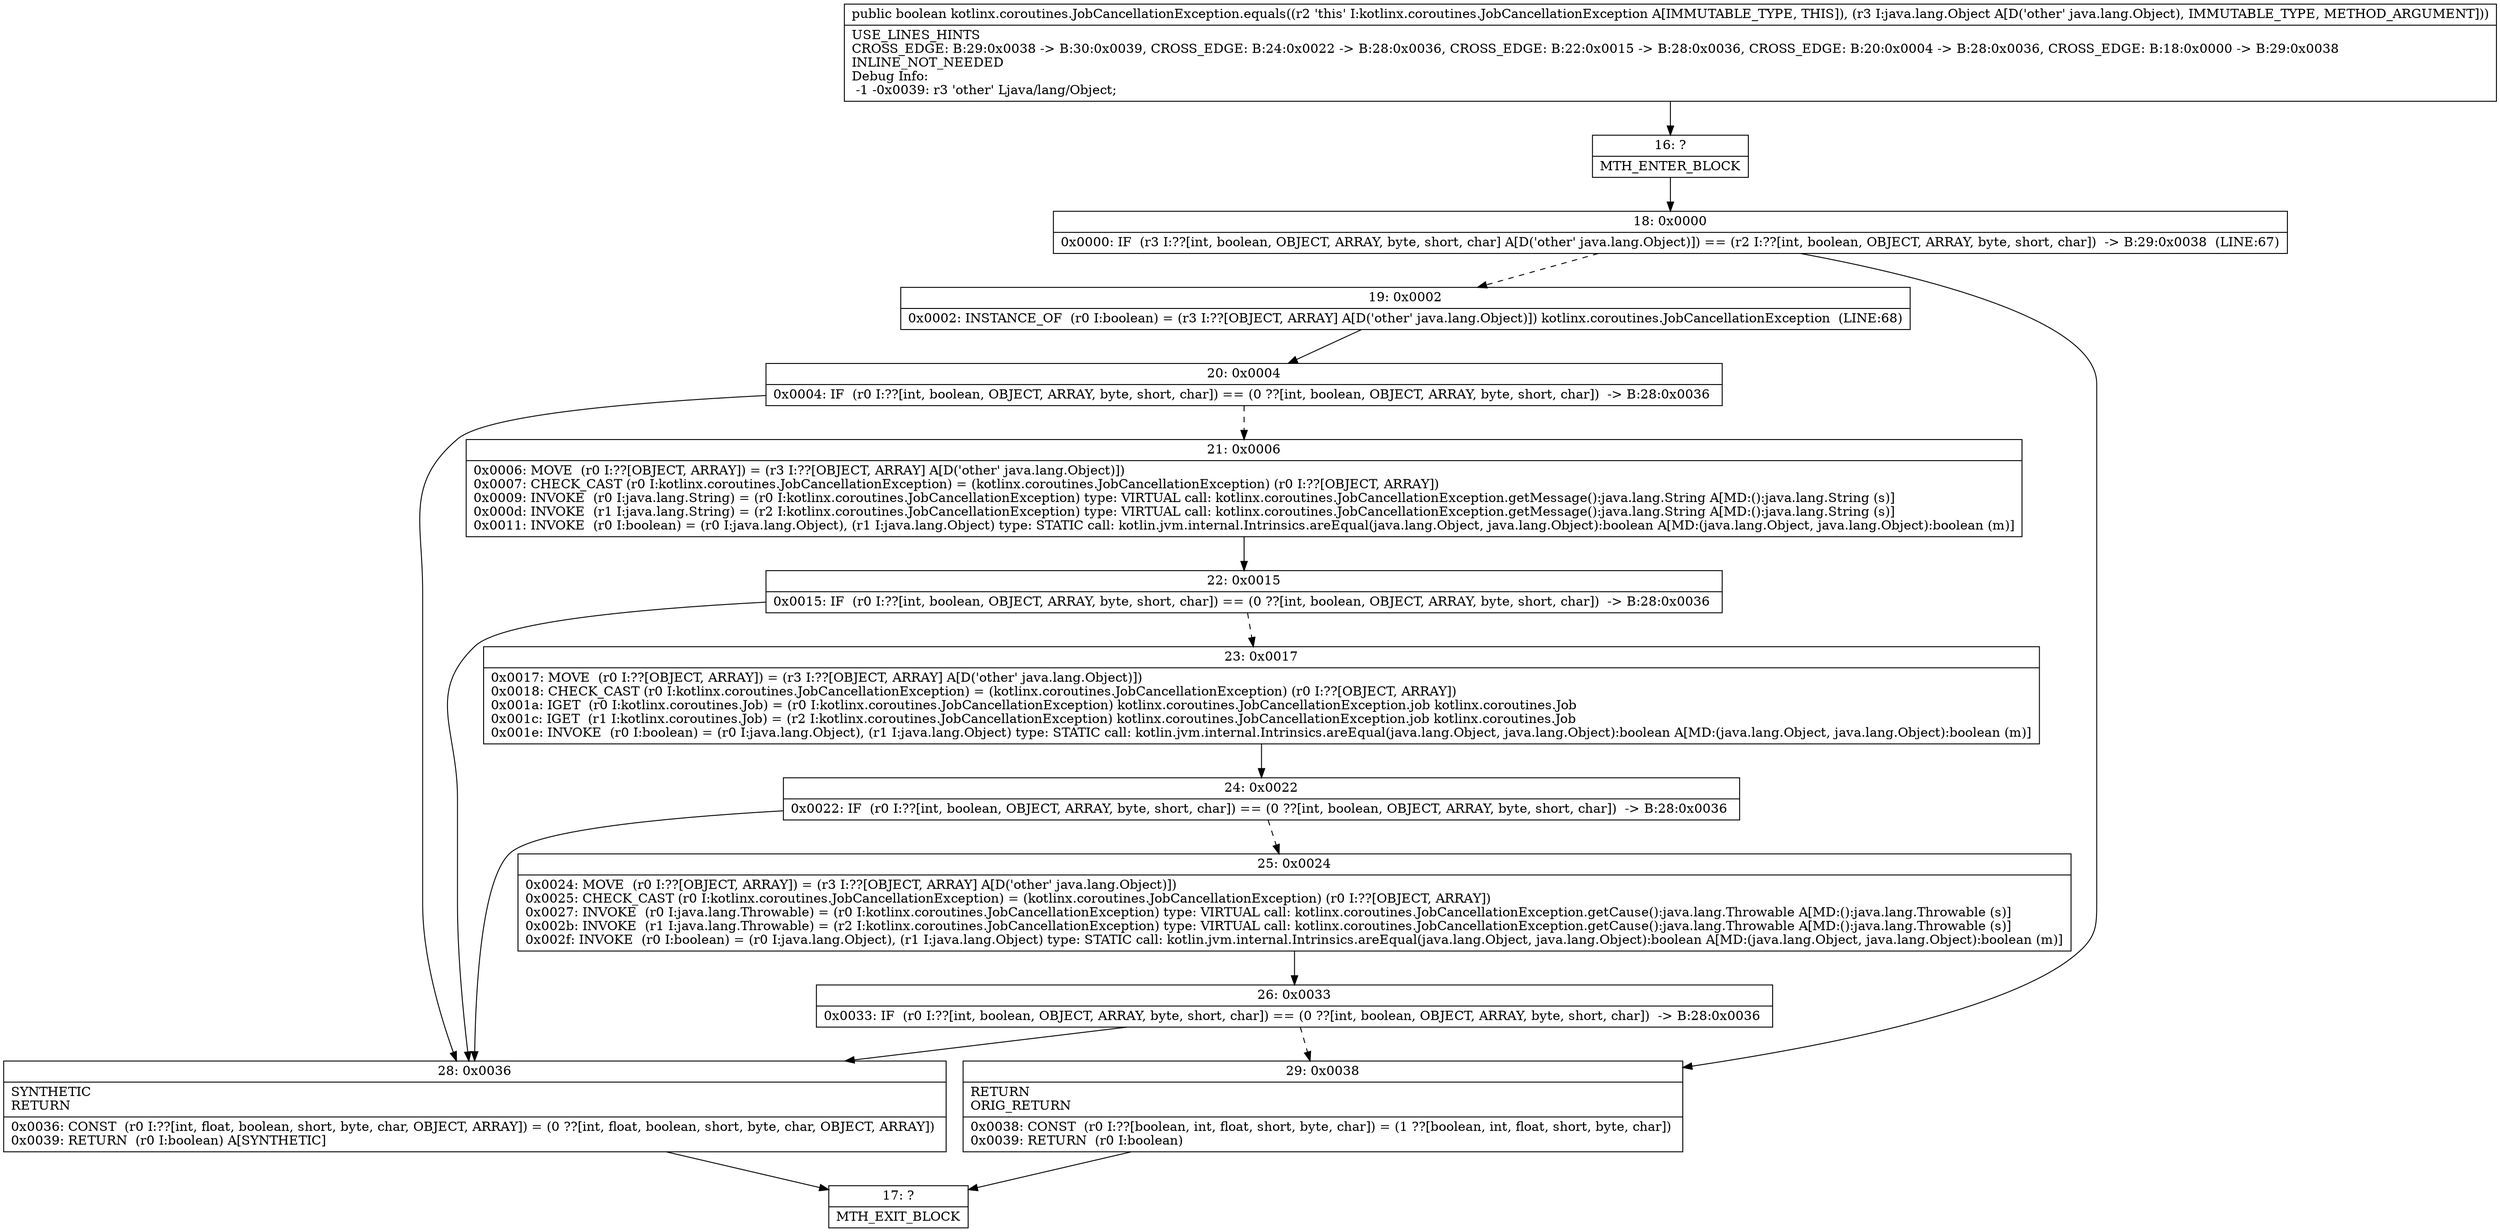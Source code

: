 digraph "CFG forkotlinx.coroutines.JobCancellationException.equals(Ljava\/lang\/Object;)Z" {
Node_16 [shape=record,label="{16\:\ ?|MTH_ENTER_BLOCK\l}"];
Node_18 [shape=record,label="{18\:\ 0x0000|0x0000: IF  (r3 I:??[int, boolean, OBJECT, ARRAY, byte, short, char] A[D('other' java.lang.Object)]) == (r2 I:??[int, boolean, OBJECT, ARRAY, byte, short, char])  \-\> B:29:0x0038  (LINE:67)\l}"];
Node_19 [shape=record,label="{19\:\ 0x0002|0x0002: INSTANCE_OF  (r0 I:boolean) = (r3 I:??[OBJECT, ARRAY] A[D('other' java.lang.Object)]) kotlinx.coroutines.JobCancellationException  (LINE:68)\l}"];
Node_20 [shape=record,label="{20\:\ 0x0004|0x0004: IF  (r0 I:??[int, boolean, OBJECT, ARRAY, byte, short, char]) == (0 ??[int, boolean, OBJECT, ARRAY, byte, short, char])  \-\> B:28:0x0036 \l}"];
Node_21 [shape=record,label="{21\:\ 0x0006|0x0006: MOVE  (r0 I:??[OBJECT, ARRAY]) = (r3 I:??[OBJECT, ARRAY] A[D('other' java.lang.Object)]) \l0x0007: CHECK_CAST (r0 I:kotlinx.coroutines.JobCancellationException) = (kotlinx.coroutines.JobCancellationException) (r0 I:??[OBJECT, ARRAY]) \l0x0009: INVOKE  (r0 I:java.lang.String) = (r0 I:kotlinx.coroutines.JobCancellationException) type: VIRTUAL call: kotlinx.coroutines.JobCancellationException.getMessage():java.lang.String A[MD:():java.lang.String (s)]\l0x000d: INVOKE  (r1 I:java.lang.String) = (r2 I:kotlinx.coroutines.JobCancellationException) type: VIRTUAL call: kotlinx.coroutines.JobCancellationException.getMessage():java.lang.String A[MD:():java.lang.String (s)]\l0x0011: INVOKE  (r0 I:boolean) = (r0 I:java.lang.Object), (r1 I:java.lang.Object) type: STATIC call: kotlin.jvm.internal.Intrinsics.areEqual(java.lang.Object, java.lang.Object):boolean A[MD:(java.lang.Object, java.lang.Object):boolean (m)]\l}"];
Node_22 [shape=record,label="{22\:\ 0x0015|0x0015: IF  (r0 I:??[int, boolean, OBJECT, ARRAY, byte, short, char]) == (0 ??[int, boolean, OBJECT, ARRAY, byte, short, char])  \-\> B:28:0x0036 \l}"];
Node_23 [shape=record,label="{23\:\ 0x0017|0x0017: MOVE  (r0 I:??[OBJECT, ARRAY]) = (r3 I:??[OBJECT, ARRAY] A[D('other' java.lang.Object)]) \l0x0018: CHECK_CAST (r0 I:kotlinx.coroutines.JobCancellationException) = (kotlinx.coroutines.JobCancellationException) (r0 I:??[OBJECT, ARRAY]) \l0x001a: IGET  (r0 I:kotlinx.coroutines.Job) = (r0 I:kotlinx.coroutines.JobCancellationException) kotlinx.coroutines.JobCancellationException.job kotlinx.coroutines.Job \l0x001c: IGET  (r1 I:kotlinx.coroutines.Job) = (r2 I:kotlinx.coroutines.JobCancellationException) kotlinx.coroutines.JobCancellationException.job kotlinx.coroutines.Job \l0x001e: INVOKE  (r0 I:boolean) = (r0 I:java.lang.Object), (r1 I:java.lang.Object) type: STATIC call: kotlin.jvm.internal.Intrinsics.areEqual(java.lang.Object, java.lang.Object):boolean A[MD:(java.lang.Object, java.lang.Object):boolean (m)]\l}"];
Node_24 [shape=record,label="{24\:\ 0x0022|0x0022: IF  (r0 I:??[int, boolean, OBJECT, ARRAY, byte, short, char]) == (0 ??[int, boolean, OBJECT, ARRAY, byte, short, char])  \-\> B:28:0x0036 \l}"];
Node_25 [shape=record,label="{25\:\ 0x0024|0x0024: MOVE  (r0 I:??[OBJECT, ARRAY]) = (r3 I:??[OBJECT, ARRAY] A[D('other' java.lang.Object)]) \l0x0025: CHECK_CAST (r0 I:kotlinx.coroutines.JobCancellationException) = (kotlinx.coroutines.JobCancellationException) (r0 I:??[OBJECT, ARRAY]) \l0x0027: INVOKE  (r0 I:java.lang.Throwable) = (r0 I:kotlinx.coroutines.JobCancellationException) type: VIRTUAL call: kotlinx.coroutines.JobCancellationException.getCause():java.lang.Throwable A[MD:():java.lang.Throwable (s)]\l0x002b: INVOKE  (r1 I:java.lang.Throwable) = (r2 I:kotlinx.coroutines.JobCancellationException) type: VIRTUAL call: kotlinx.coroutines.JobCancellationException.getCause():java.lang.Throwable A[MD:():java.lang.Throwable (s)]\l0x002f: INVOKE  (r0 I:boolean) = (r0 I:java.lang.Object), (r1 I:java.lang.Object) type: STATIC call: kotlin.jvm.internal.Intrinsics.areEqual(java.lang.Object, java.lang.Object):boolean A[MD:(java.lang.Object, java.lang.Object):boolean (m)]\l}"];
Node_26 [shape=record,label="{26\:\ 0x0033|0x0033: IF  (r0 I:??[int, boolean, OBJECT, ARRAY, byte, short, char]) == (0 ??[int, boolean, OBJECT, ARRAY, byte, short, char])  \-\> B:28:0x0036 \l}"];
Node_28 [shape=record,label="{28\:\ 0x0036|SYNTHETIC\lRETURN\l|0x0036: CONST  (r0 I:??[int, float, boolean, short, byte, char, OBJECT, ARRAY]) = (0 ??[int, float, boolean, short, byte, char, OBJECT, ARRAY]) \l0x0039: RETURN  (r0 I:boolean) A[SYNTHETIC]\l}"];
Node_17 [shape=record,label="{17\:\ ?|MTH_EXIT_BLOCK\l}"];
Node_29 [shape=record,label="{29\:\ 0x0038|RETURN\lORIG_RETURN\l|0x0038: CONST  (r0 I:??[boolean, int, float, short, byte, char]) = (1 ??[boolean, int, float, short, byte, char]) \l0x0039: RETURN  (r0 I:boolean) \l}"];
MethodNode[shape=record,label="{public boolean kotlinx.coroutines.JobCancellationException.equals((r2 'this' I:kotlinx.coroutines.JobCancellationException A[IMMUTABLE_TYPE, THIS]), (r3 I:java.lang.Object A[D('other' java.lang.Object), IMMUTABLE_TYPE, METHOD_ARGUMENT]))  | USE_LINES_HINTS\lCROSS_EDGE: B:29:0x0038 \-\> B:30:0x0039, CROSS_EDGE: B:24:0x0022 \-\> B:28:0x0036, CROSS_EDGE: B:22:0x0015 \-\> B:28:0x0036, CROSS_EDGE: B:20:0x0004 \-\> B:28:0x0036, CROSS_EDGE: B:18:0x0000 \-\> B:29:0x0038\lINLINE_NOT_NEEDED\lDebug Info:\l  \-1 \-0x0039: r3 'other' Ljava\/lang\/Object;\l}"];
MethodNode -> Node_16;Node_16 -> Node_18;
Node_18 -> Node_19[style=dashed];
Node_18 -> Node_29;
Node_19 -> Node_20;
Node_20 -> Node_21[style=dashed];
Node_20 -> Node_28;
Node_21 -> Node_22;
Node_22 -> Node_23[style=dashed];
Node_22 -> Node_28;
Node_23 -> Node_24;
Node_24 -> Node_25[style=dashed];
Node_24 -> Node_28;
Node_25 -> Node_26;
Node_26 -> Node_28;
Node_26 -> Node_29[style=dashed];
Node_28 -> Node_17;
Node_29 -> Node_17;
}

